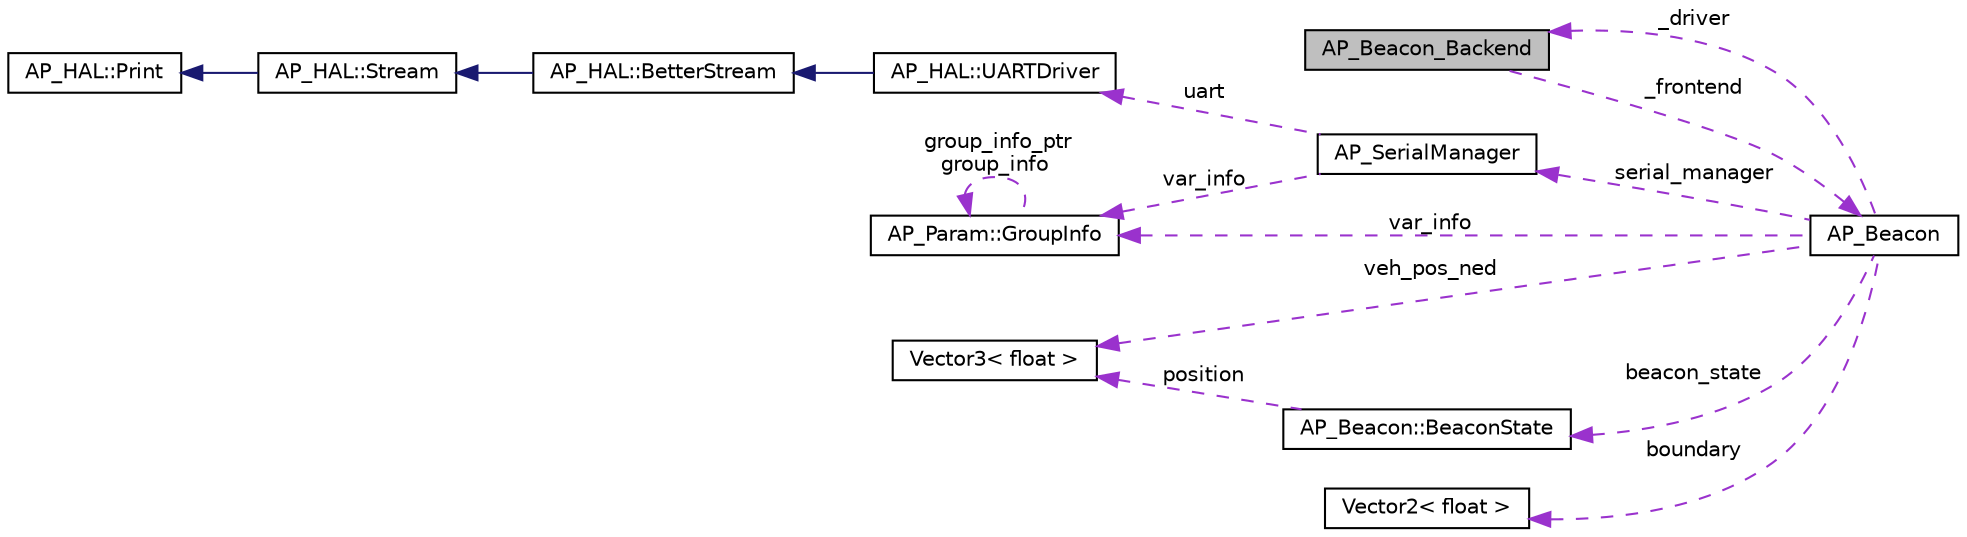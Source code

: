 digraph "AP_Beacon_Backend"
{
 // INTERACTIVE_SVG=YES
  edge [fontname="Helvetica",fontsize="10",labelfontname="Helvetica",labelfontsize="10"];
  node [fontname="Helvetica",fontsize="10",shape=record];
  rankdir="LR";
  Node1 [label="AP_Beacon_Backend",height=0.2,width=0.4,color="black", fillcolor="grey75", style="filled", fontcolor="black"];
  Node2 -> Node1 [dir="back",color="darkorchid3",fontsize="10",style="dashed",label=" _frontend" ,fontname="Helvetica"];
  Node2 [label="AP_Beacon",height=0.2,width=0.4,color="black", fillcolor="white", style="filled",URL="$classAP__Beacon.html"];
  Node3 -> Node2 [dir="back",color="darkorchid3",fontsize="10",style="dashed",label=" serial_manager" ,fontname="Helvetica"];
  Node3 [label="AP_SerialManager",height=0.2,width=0.4,color="black", fillcolor="white", style="filled",URL="$classAP__SerialManager.html"];
  Node4 -> Node3 [dir="back",color="darkorchid3",fontsize="10",style="dashed",label=" uart" ,fontname="Helvetica"];
  Node4 [label="AP_HAL::UARTDriver",height=0.2,width=0.4,color="black", fillcolor="white", style="filled",URL="$classAP__HAL_1_1UARTDriver.html"];
  Node5 -> Node4 [dir="back",color="midnightblue",fontsize="10",style="solid",fontname="Helvetica"];
  Node5 [label="AP_HAL::BetterStream",height=0.2,width=0.4,color="black", fillcolor="white", style="filled",URL="$classAP__HAL_1_1BetterStream.html"];
  Node6 -> Node5 [dir="back",color="midnightblue",fontsize="10",style="solid",fontname="Helvetica"];
  Node6 [label="AP_HAL::Stream",height=0.2,width=0.4,color="black", fillcolor="white", style="filled",URL="$classAP__HAL_1_1Stream.html"];
  Node7 -> Node6 [dir="back",color="midnightblue",fontsize="10",style="solid",fontname="Helvetica"];
  Node7 [label="AP_HAL::Print",height=0.2,width=0.4,color="black", fillcolor="white", style="filled",URL="$classAP__HAL_1_1Print.html"];
  Node8 -> Node3 [dir="back",color="darkorchid3",fontsize="10",style="dashed",label=" var_info" ,fontname="Helvetica"];
  Node8 [label="AP_Param::GroupInfo",height=0.2,width=0.4,color="black", fillcolor="white", style="filled",URL="$structAP__Param_1_1GroupInfo.html"];
  Node8 -> Node8 [dir="back",color="darkorchid3",fontsize="10",style="dashed",label=" group_info_ptr\ngroup_info" ,fontname="Helvetica"];
  Node1 -> Node2 [dir="back",color="darkorchid3",fontsize="10",style="dashed",label=" _driver" ,fontname="Helvetica"];
  Node8 -> Node2 [dir="back",color="darkorchid3",fontsize="10",style="dashed",label=" var_info" ,fontname="Helvetica"];
  Node9 -> Node2 [dir="back",color="darkorchid3",fontsize="10",style="dashed",label=" veh_pos_ned" ,fontname="Helvetica"];
  Node9 [label="Vector3\< float \>",height=0.2,width=0.4,color="black", fillcolor="white", style="filled",URL="$classVector3.html"];
  Node10 -> Node2 [dir="back",color="darkorchid3",fontsize="10",style="dashed",label=" boundary" ,fontname="Helvetica"];
  Node10 [label="Vector2\< float \>",height=0.2,width=0.4,color="black", fillcolor="white", style="filled",URL="$structVector2.html"];
  Node11 -> Node2 [dir="back",color="darkorchid3",fontsize="10",style="dashed",label=" beacon_state" ,fontname="Helvetica"];
  Node11 [label="AP_Beacon::BeaconState",height=0.2,width=0.4,color="black", fillcolor="white", style="filled",URL="$structAP__Beacon_1_1BeaconState.html"];
  Node9 -> Node11 [dir="back",color="darkorchid3",fontsize="10",style="dashed",label=" position" ,fontname="Helvetica"];
}
